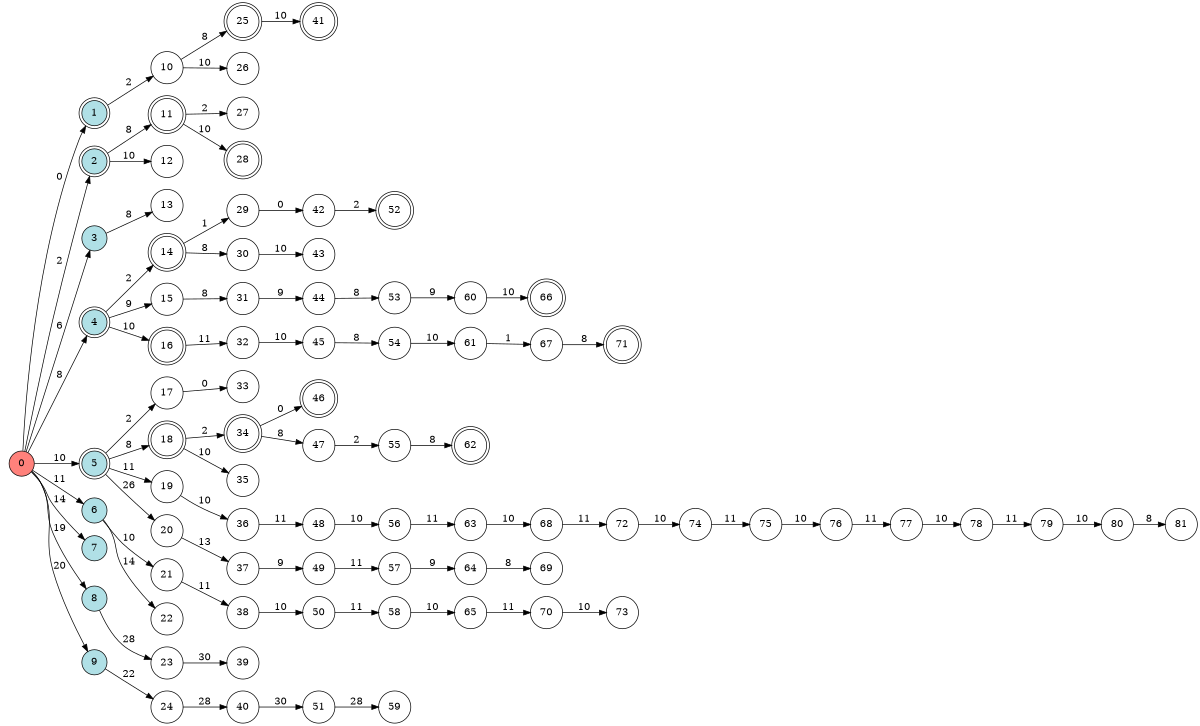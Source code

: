 digraph APTA {
__start0 [label="" shape="none"];

rankdir=LR;
size="8,5";

s0 [style="filled", color="black", fillcolor="#ff817b" shape="circle", label="0"];
s1 [style="rounded,filled", color="black", fillcolor="powderblue" shape="doublecircle", label="1"];
s2 [style="rounded,filled", color="black", fillcolor="powderblue" shape="doublecircle", label="2"];
s3 [style="filled", color="black", fillcolor="powderblue" shape="circle", label="3"];
s4 [style="rounded,filled", color="black", fillcolor="powderblue" shape="doublecircle", label="4"];
s5 [style="rounded,filled", color="black", fillcolor="powderblue" shape="doublecircle", label="5"];
s6 [style="filled", color="black", fillcolor="powderblue" shape="circle", label="6"];
s7 [style="filled", color="black", fillcolor="powderblue" shape="circle", label="7"];
s8 [style="filled", color="black", fillcolor="powderblue" shape="circle", label="8"];
s9 [style="filled", color="black", fillcolor="powderblue" shape="circle", label="9"];
s10 [style="filled", color="black", fillcolor="white" shape="circle", label="10"];
s11 [style="rounded,filled", color="black", fillcolor="white" shape="doublecircle", label="11"];
s12 [style="filled", color="black", fillcolor="white" shape="circle", label="12"];
s13 [style="filled", color="black", fillcolor="white" shape="circle", label="13"];
s14 [style="rounded,filled", color="black", fillcolor="white" shape="doublecircle", label="14"];
s15 [style="filled", color="black", fillcolor="white" shape="circle", label="15"];
s16 [style="rounded,filled", color="black", fillcolor="white" shape="doublecircle", label="16"];
s17 [style="filled", color="black", fillcolor="white" shape="circle", label="17"];
s18 [style="rounded,filled", color="black", fillcolor="white" shape="doublecircle", label="18"];
s19 [style="filled", color="black", fillcolor="white" shape="circle", label="19"];
s20 [style="filled", color="black", fillcolor="white" shape="circle", label="20"];
s21 [style="filled", color="black", fillcolor="white" shape="circle", label="21"];
s22 [style="filled", color="black", fillcolor="white" shape="circle", label="22"];
s23 [style="filled", color="black", fillcolor="white" shape="circle", label="23"];
s24 [style="filled", color="black", fillcolor="white" shape="circle", label="24"];
s25 [style="rounded,filled", color="black", fillcolor="white" shape="doublecircle", label="25"];
s26 [style="filled", color="black", fillcolor="white" shape="circle", label="26"];
s27 [style="filled", color="black", fillcolor="white" shape="circle", label="27"];
s28 [style="rounded,filled", color="black", fillcolor="white" shape="doublecircle", label="28"];
s29 [style="filled", color="black", fillcolor="white" shape="circle", label="29"];
s30 [style="filled", color="black", fillcolor="white" shape="circle", label="30"];
s31 [style="filled", color="black", fillcolor="white" shape="circle", label="31"];
s32 [style="filled", color="black", fillcolor="white" shape="circle", label="32"];
s33 [style="filled", color="black", fillcolor="white" shape="circle", label="33"];
s34 [style="rounded,filled", color="black", fillcolor="white" shape="doublecircle", label="34"];
s35 [style="filled", color="black", fillcolor="white" shape="circle", label="35"];
s36 [style="filled", color="black", fillcolor="white" shape="circle", label="36"];
s37 [style="filled", color="black", fillcolor="white" shape="circle", label="37"];
s38 [style="filled", color="black", fillcolor="white" shape="circle", label="38"];
s39 [style="filled", color="black", fillcolor="white" shape="circle", label="39"];
s40 [style="filled", color="black", fillcolor="white" shape="circle", label="40"];
s41 [style="rounded,filled", color="black", fillcolor="white" shape="doublecircle", label="41"];
s42 [style="filled", color="black", fillcolor="white" shape="circle", label="42"];
s43 [style="filled", color="black", fillcolor="white" shape="circle", label="43"];
s44 [style="filled", color="black", fillcolor="white" shape="circle", label="44"];
s45 [style="filled", color="black", fillcolor="white" shape="circle", label="45"];
s46 [style="rounded,filled", color="black", fillcolor="white" shape="doublecircle", label="46"];
s47 [style="filled", color="black", fillcolor="white" shape="circle", label="47"];
s48 [style="filled", color="black", fillcolor="white" shape="circle", label="48"];
s49 [style="filled", color="black", fillcolor="white" shape="circle", label="49"];
s50 [style="filled", color="black", fillcolor="white" shape="circle", label="50"];
s51 [style="filled", color="black", fillcolor="white" shape="circle", label="51"];
s52 [style="rounded,filled", color="black", fillcolor="white" shape="doublecircle", label="52"];
s53 [style="filled", color="black", fillcolor="white" shape="circle", label="53"];
s54 [style="filled", color="black", fillcolor="white" shape="circle", label="54"];
s55 [style="filled", color="black", fillcolor="white" shape="circle", label="55"];
s56 [style="filled", color="black", fillcolor="white" shape="circle", label="56"];
s57 [style="filled", color="black", fillcolor="white" shape="circle", label="57"];
s58 [style="filled", color="black", fillcolor="white" shape="circle", label="58"];
s59 [style="filled", color="black", fillcolor="white" shape="circle", label="59"];
s60 [style="filled", color="black", fillcolor="white" shape="circle", label="60"];
s61 [style="filled", color="black", fillcolor="white" shape="circle", label="61"];
s62 [style="rounded,filled", color="black", fillcolor="white" shape="doublecircle", label="62"];
s63 [style="filled", color="black", fillcolor="white" shape="circle", label="63"];
s64 [style="filled", color="black", fillcolor="white" shape="circle", label="64"];
s65 [style="filled", color="black", fillcolor="white" shape="circle", label="65"];
s66 [style="rounded,filled", color="black", fillcolor="white" shape="doublecircle", label="66"];
s67 [style="filled", color="black", fillcolor="white" shape="circle", label="67"];
s68 [style="filled", color="black", fillcolor="white" shape="circle", label="68"];
s69 [style="filled", color="black", fillcolor="white" shape="circle", label="69"];
s70 [style="filled", color="black", fillcolor="white" shape="circle", label="70"];
s71 [style="rounded,filled", color="black", fillcolor="white" shape="doublecircle", label="71"];
s72 [style="filled", color="black", fillcolor="white" shape="circle", label="72"];
s73 [style="filled", color="black", fillcolor="white" shape="circle", label="73"];
s74 [style="filled", color="black", fillcolor="white" shape="circle", label="74"];
s75 [style="filled", color="black", fillcolor="white" shape="circle", label="75"];
s76 [style="filled", color="black", fillcolor="white" shape="circle", label="76"];
s77 [style="filled", color="black", fillcolor="white" shape="circle", label="77"];
s78 [style="filled", color="black", fillcolor="white" shape="circle", label="78"];
s79 [style="filled", color="black", fillcolor="white" shape="circle", label="79"];
s80 [style="filled", color="black", fillcolor="white" shape="circle", label="80"];
s81 [style="filled", color="black", fillcolor="white" shape="circle", label="81"];
s0 -> s1 [label="0"];
s0 -> s2 [label="2"];
s0 -> s3 [label="6"];
s0 -> s4 [label="8"];
s0 -> s5 [label="10"];
s0 -> s6 [label="11"];
s0 -> s7 [label="14"];
s0 -> s8 [label="19"];
s0 -> s9 [label="20"];
s1 -> s10 [label="2"];
s2 -> s11 [label="8"];
s2 -> s12 [label="10"];
s3 -> s13 [label="8"];
s4 -> s14 [label="2"];
s4 -> s15 [label="9"];
s4 -> s16 [label="10"];
s5 -> s17 [label="2"];
s5 -> s18 [label="8"];
s5 -> s19 [label="11"];
s5 -> s20 [label="26"];
s6 -> s21 [label="10"];
s6 -> s22 [label="14"];
s8 -> s23 [label="28"];
s9 -> s24 [label="22"];
s10 -> s25 [label="8"];
s10 -> s26 [label="10"];
s11 -> s27 [label="2"];
s11 -> s28 [label="10"];
s14 -> s29 [label="1"];
s14 -> s30 [label="8"];
s15 -> s31 [label="8"];
s16 -> s32 [label="11"];
s17 -> s33 [label="0"];
s18 -> s34 [label="2"];
s18 -> s35 [label="10"];
s19 -> s36 [label="10"];
s20 -> s37 [label="13"];
s21 -> s38 [label="11"];
s23 -> s39 [label="30"];
s24 -> s40 [label="28"];
s25 -> s41 [label="10"];
s29 -> s42 [label="0"];
s30 -> s43 [label="10"];
s31 -> s44 [label="9"];
s32 -> s45 [label="10"];
s34 -> s46 [label="0"];
s34 -> s47 [label="8"];
s36 -> s48 [label="11"];
s37 -> s49 [label="9"];
s38 -> s50 [label="10"];
s40 -> s51 [label="30"];
s42 -> s52 [label="2"];
s44 -> s53 [label="8"];
s45 -> s54 [label="8"];
s47 -> s55 [label="2"];
s48 -> s56 [label="10"];
s49 -> s57 [label="11"];
s50 -> s58 [label="11"];
s51 -> s59 [label="28"];
s53 -> s60 [label="9"];
s54 -> s61 [label="10"];
s55 -> s62 [label="8"];
s56 -> s63 [label="11"];
s57 -> s64 [label="9"];
s58 -> s65 [label="10"];
s60 -> s66 [label="10"];
s61 -> s67 [label="1"];
s63 -> s68 [label="10"];
s64 -> s69 [label="8"];
s65 -> s70 [label="11"];
s67 -> s71 [label="8"];
s68 -> s72 [label="11"];
s70 -> s73 [label="10"];
s72 -> s74 [label="10"];
s74 -> s75 [label="11"];
s75 -> s76 [label="10"];
s76 -> s77 [label="11"];
s77 -> s78 [label="10"];
s78 -> s79 [label="11"];
s79 -> s80 [label="10"];
s80 -> s81 [label="8"];

}